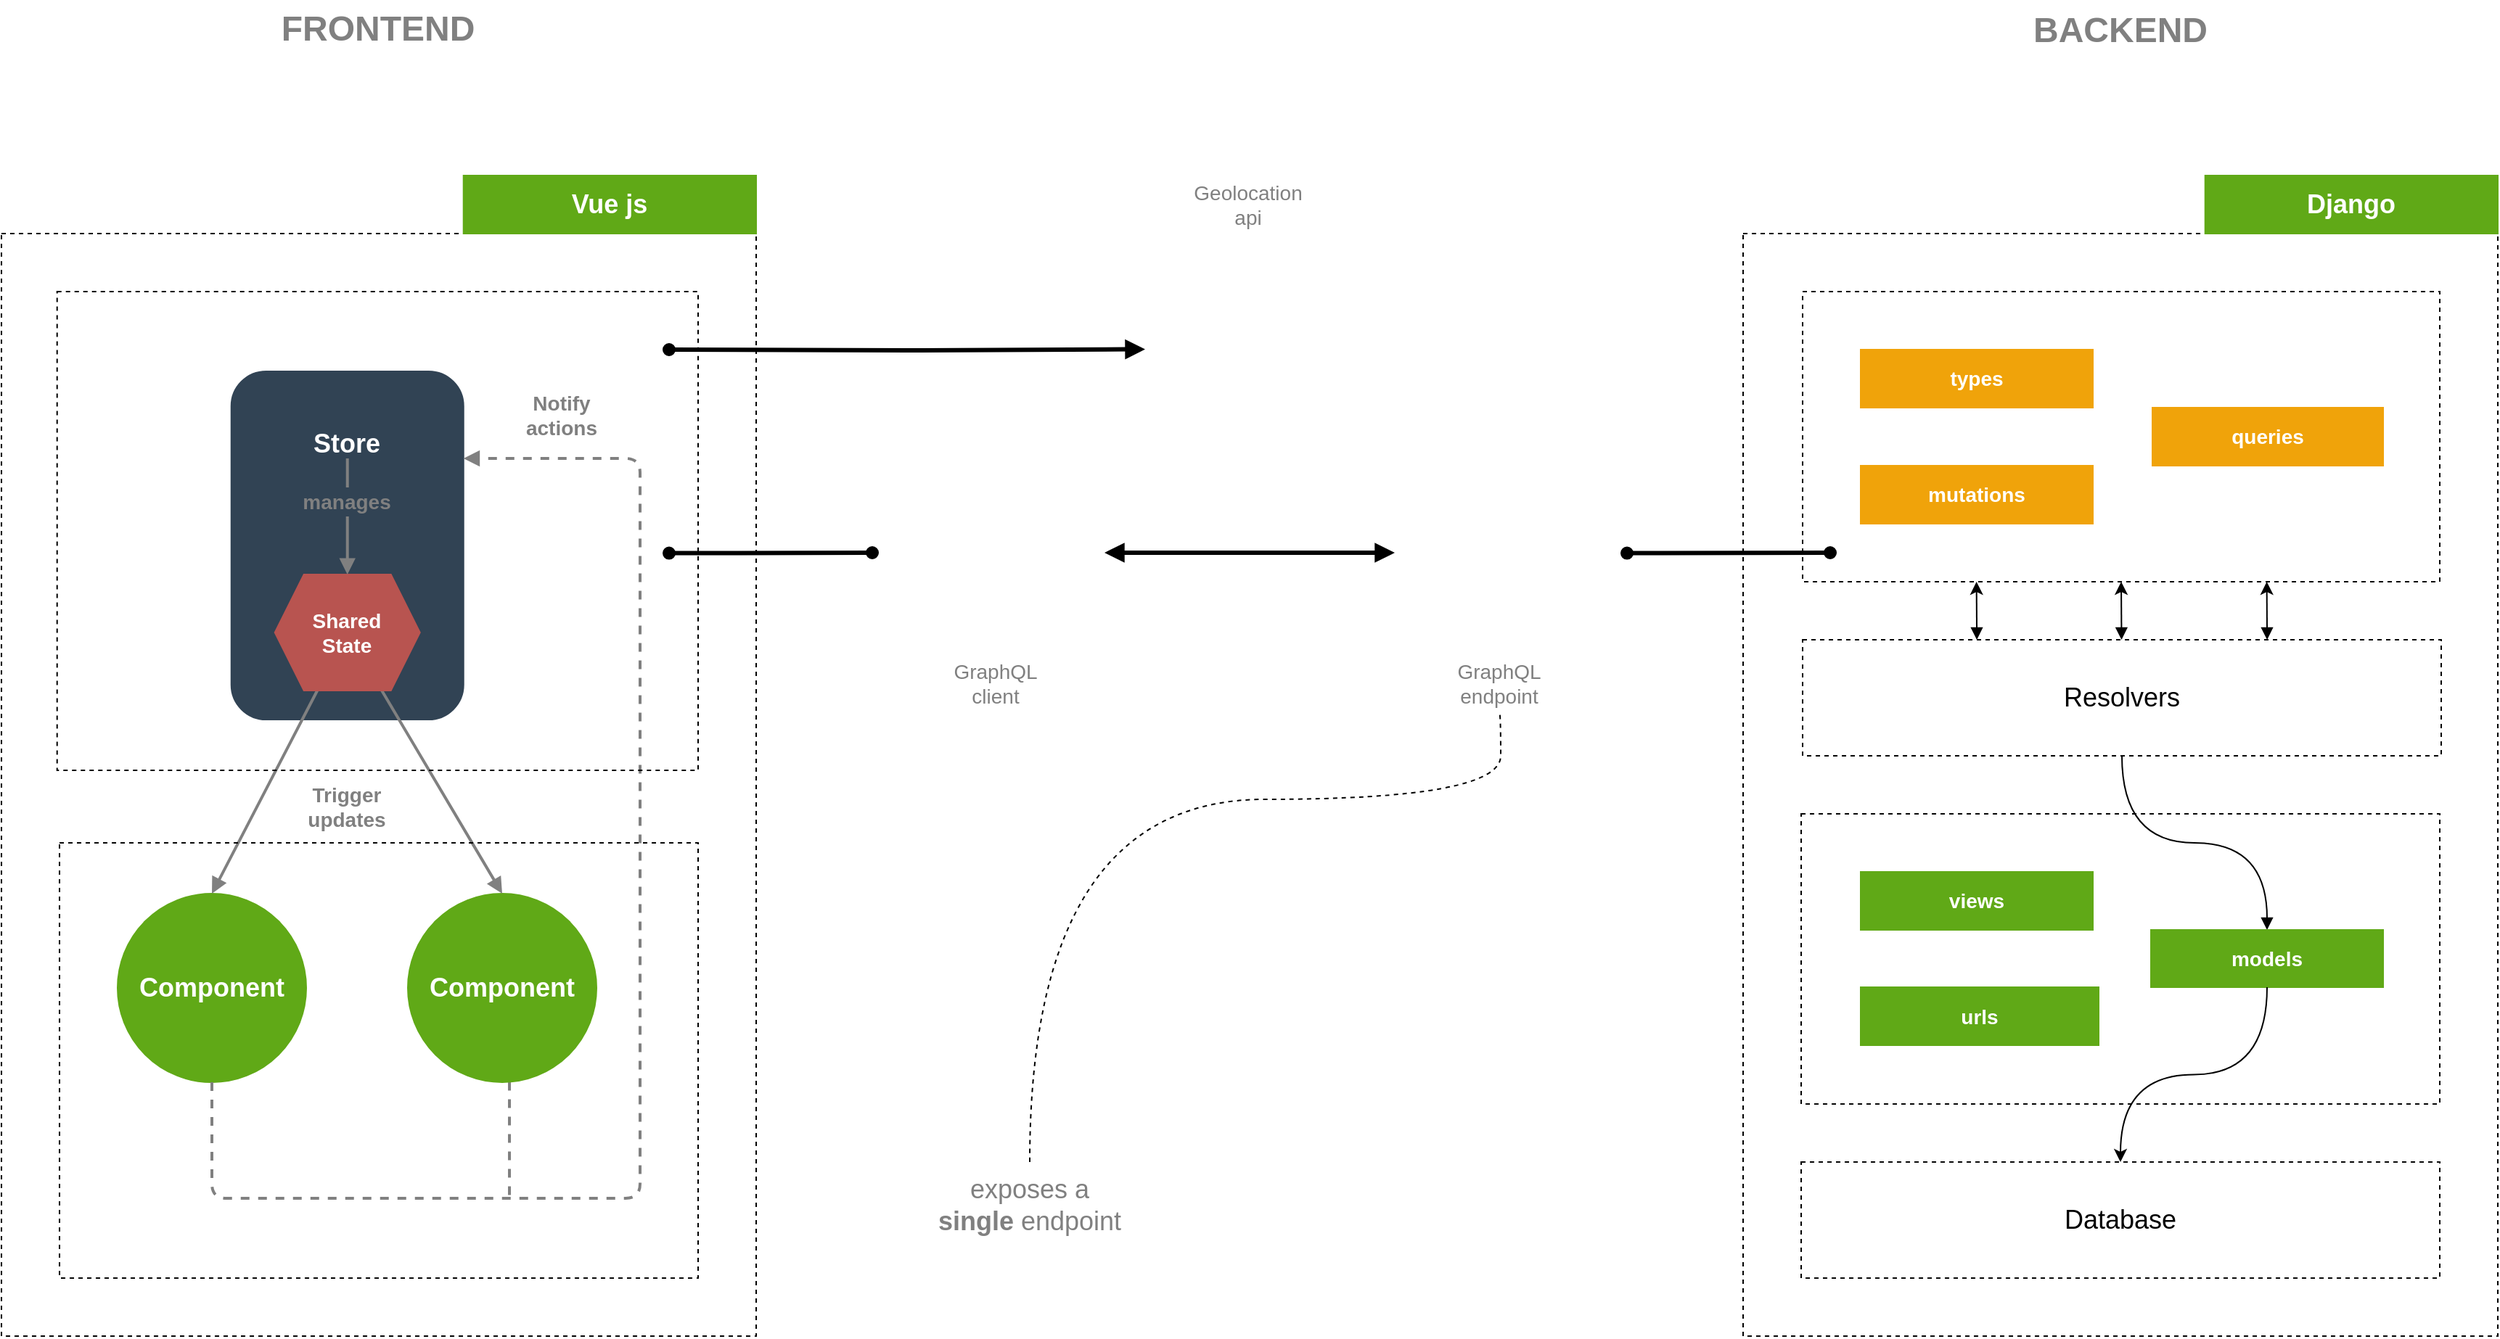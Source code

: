 <mxfile version="14.5.1" type="device"><diagram id="rQ9OxqB2WY4xQxmIF1US" name="Página-1"><mxGraphModel dx="-1886" dy="852" grid="1" gridSize="10" guides="1" tooltips="1" connect="1" arrows="1" fold="1" page="1" pageScale="1" pageWidth="827" pageHeight="1169" math="0" shadow="0"><root><mxCell id="0"/><mxCell id="1" parent="0"/><mxCell id="NLtgAwO32Ov1cVkA-leA-14" value="BACKEND" style="text;html=1;strokeColor=none;align=center;verticalAlign=middle;whiteSpace=wrap;rounded=0;dashed=1;fontStyle=1;fontSize=24;fontColor=#808080;" parent="1" vertex="1"><mxGeometry x="5260" y="40" width="160" height="39.12" as="geometry"/></mxCell><mxCell id="NLtgAwO32Ov1cVkA-leA-27" value="" style="group" parent="1" vertex="1" connectable="0"><mxGeometry x="4520" y="370" width="120" height="160" as="geometry"/></mxCell><mxCell id="NLtgAwO32Ov1cVkA-leA-28" value="" style="shape=image;imageAspect=0;aspect=fixed;verticalLabelPosition=bottom;verticalAlign=top;rounded=0;dashed=1;labelBackgroundColor=none;fillColor=none;gradientColor=none;fontSize=24;fontColor=#808080;image=https://assets.stickpng.com/images/5847fb26cef1014c0b5e48d4.png;" parent="NLtgAwO32Ov1cVkA-leA-27" vertex="1"><mxGeometry width="88.87" height="100" as="geometry"/></mxCell><mxCell id="NLtgAwO32Ov1cVkA-leA-29" value="GraphQL&lt;br style=&quot;font-size: 14px;&quot;&gt;client" style="text;html=1;strokeColor=none;fillColor=none;align=center;verticalAlign=middle;whiteSpace=wrap;rounded=0;dashed=1;labelBackgroundColor=none;fontSize=14;fontColor=#808080;fontStyle=0" parent="NLtgAwO32Ov1cVkA-leA-27" vertex="1"><mxGeometry y="120" width="90" height="40" as="geometry"/></mxCell><mxCell id="NLtgAwO32Ov1cVkA-leA-30" style="edgeStyle=orthogonalEdgeStyle;rounded=0;orthogonalLoop=1;jettySize=auto;html=1;fontSize=18;fontColor=#808080;startArrow=block;startFill=1;endArrow=block;endFill=1;strokeWidth=3;" parent="1" edge="1"><mxGeometry relative="1" as="geometry"><mxPoint x="4640" y="420" as="sourcePoint"/><mxPoint x="4840" y="420" as="targetPoint"/></mxGeometry></mxCell><mxCell id="NLtgAwO32Ov1cVkA-leA-31" style="edgeStyle=orthogonalEdgeStyle;rounded=0;orthogonalLoop=1;jettySize=auto;html=1;startArrow=none;startFill=0;endArrow=none;endFill=0;fontSize=14;fontColor=#808080;curved=1;dashed=1;entryX=0.5;entryY=1;entryDx=0;entryDy=0;" parent="1" source="NLtgAwO32Ov1cVkA-leA-32" target="NLtgAwO32Ov1cVkA-leA-35" edge="1"><mxGeometry relative="1" as="geometry"><mxPoint x="4903" y="510" as="targetPoint"/><Array as="points"><mxPoint x="4589" y="590"/><mxPoint x="4913" y="590"/><mxPoint x="4913" y="530"/></Array></mxGeometry></mxCell><mxCell id="NLtgAwO32Ov1cVkA-leA-32" value="exposes a&lt;br style=&quot;font-size: 18px;&quot;&gt;&lt;b style=&quot;font-size: 18px;&quot;&gt;single&lt;/b&gt; endpoint" style="text;html=1;strokeColor=none;fillColor=none;align=center;verticalAlign=middle;whiteSpace=wrap;rounded=0;dashed=1;labelBackgroundColor=none;fontSize=18;fontColor=#808080;" parent="1" vertex="1"><mxGeometry x="4518" y="840" width="141" height="60" as="geometry"/></mxCell><mxCell id="NLtgAwO32Ov1cVkA-leA-33" value="" style="group" parent="1" vertex="1" connectable="0"><mxGeometry x="4862.0" y="370" width="100" height="160" as="geometry"/></mxCell><mxCell id="NLtgAwO32Ov1cVkA-leA-34" value="" style="shape=image;imageAspect=0;aspect=fixed;verticalLabelPosition=bottom;verticalAlign=top;rounded=0;dashed=1;labelBackgroundColor=none;fillColor=none;gradientColor=none;fontSize=24;fontColor=#808080;image=https://assets.stickpng.com/images/5847fb26cef1014c0b5e48d4.png;" parent="NLtgAwO32Ov1cVkA-leA-33" vertex="1"><mxGeometry x="5.56" width="88.87" height="100" as="geometry"/></mxCell><mxCell id="NLtgAwO32Ov1cVkA-leA-35" value="GraphQL endpoint" style="text;html=1;strokeColor=none;fillColor=none;align=center;verticalAlign=middle;whiteSpace=wrap;rounded=0;dashed=1;labelBackgroundColor=none;fontSize=14;fontColor=#808080;" parent="NLtgAwO32Ov1cVkA-leA-33" vertex="1"><mxGeometry y="120" width="100" height="40" as="geometry"/></mxCell><mxCell id="NLtgAwO32Ov1cVkA-leA-70" value="FRONTEND" style="text;html=1;strokeColor=none;align=center;verticalAlign=middle;whiteSpace=wrap;rounded=0;dashed=1;fontStyle=1;fontSize=24;fontColor=#808080;" parent="1" vertex="1"><mxGeometry x="4059.41" y="39.12" width="161.18" height="40" as="geometry"/></mxCell><mxCell id="NLtgAwO32Ov1cVkA-leA-72" value="" style="endArrow=oval;html=1;strokeWidth=3;fontSize=14;fontColor=#000000;rounded=0;endFill=1;startArrow=oval;startFill=1;" parent="1" edge="1"><mxGeometry width="50" height="50" relative="1" as="geometry"><mxPoint x="5000" y="420.31" as="sourcePoint"/><mxPoint x="5140" y="420.0" as="targetPoint"/></mxGeometry></mxCell><mxCell id="NLtgAwO32Ov1cVkA-leA-74" value="" style="endArrow=oval;html=1;strokeWidth=3;fontSize=14;fontColor=#000000;rounded=0;endFill=1;startArrow=oval;startFill=1;" parent="1" edge="1"><mxGeometry width="50" height="50" relative="1" as="geometry"><mxPoint x="4340" y="420.31" as="sourcePoint"/><mxPoint x="4480" y="420" as="targetPoint"/></mxGeometry></mxCell><mxCell id="NLtgAwO32Ov1cVkA-leA-79" value="" style="group" parent="1" vertex="1" connectable="0"><mxGeometry x="5080" y="200" width="520" height="760" as="geometry"/></mxCell><mxCell id="NLtgAwO32Ov1cVkA-leA-51" value="" style="whiteSpace=wrap;html=1;strokeColor=#000000;fontSize=14;fontColor=#808080;fillColor=none;dashed=1;" parent="NLtgAwO32Ov1cVkA-leA-79" vertex="1"><mxGeometry width="520" height="760" as="geometry"/></mxCell><mxCell id="NLtgAwO32Ov1cVkA-leA-11" value="" style="group" parent="NLtgAwO32Ov1cVkA-leA-79" vertex="1" connectable="0"><mxGeometry x="41" y="40" width="439" height="200" as="geometry"/></mxCell><mxCell id="NLtgAwO32Ov1cVkA-leA-10" value="" style="whiteSpace=wrap;html=1;fillColor=none;dashed=1;" parent="NLtgAwO32Ov1cVkA-leA-11" vertex="1"><mxGeometry width="439" height="200" as="geometry"/></mxCell><mxCell id="NLtgAwO32Ov1cVkA-leA-7" value="types" style="whiteSpace=wrap;html=1;rounded=0;labelBackgroundColor=none;fontSize=14;fontStyle=1;fontColor=#ffffff;fillColor=#F0A30A;strokeColor=#F0A30A;" parent="NLtgAwO32Ov1cVkA-leA-11" vertex="1"><mxGeometry x="40" y="40" width="160" height="40" as="geometry"/></mxCell><mxCell id="NLtgAwO32Ov1cVkA-leA-8" value="queries" style="whiteSpace=wrap;html=1;rounded=0;labelBackgroundColor=none;fontSize=14;fontStyle=1;fontColor=#ffffff;fillColor=#F0A30A;strokeColor=#F0A30A;" parent="NLtgAwO32Ov1cVkA-leA-11" vertex="1"><mxGeometry x="241" y="80" width="159" height="40" as="geometry"/></mxCell><mxCell id="NLtgAwO32Ov1cVkA-leA-9" value="mutations" style="whiteSpace=wrap;html=1;rounded=0;labelBackgroundColor=none;fontSize=14;fontStyle=1;fontColor=#ffffff;fillColor=#F0A30A;strokeColor=#F0A30A;" parent="NLtgAwO32Ov1cVkA-leA-11" vertex="1"><mxGeometry x="40" y="120" width="160" height="40" as="geometry"/></mxCell><mxCell id="NLtgAwO32Ov1cVkA-leA-23" style="rounded=0;orthogonalLoop=1;jettySize=auto;html=1;entryX=0.5;entryY=1;entryDx=0;entryDy=0;startArrow=block;startFill=1;strokeWidth=1;fontSize=18;" parent="NLtgAwO32Ov1cVkA-leA-79" source="NLtgAwO32Ov1cVkA-leA-12" target="NLtgAwO32Ov1cVkA-leA-10" edge="1"><mxGeometry relative="1" as="geometry"/></mxCell><mxCell id="NLtgAwO32Ov1cVkA-leA-12" value="Resolvers" style="whiteSpace=wrap;html=1;dashed=1;strokeColor=#000000;fillColor=none;fontSize=18;" parent="NLtgAwO32Ov1cVkA-leA-79" vertex="1"><mxGeometry x="41" y="280" width="440" height="80" as="geometry"/></mxCell><mxCell id="NLtgAwO32Ov1cVkA-leA-20" style="edgeStyle=orthogonalEdgeStyle;rounded=0;orthogonalLoop=1;jettySize=auto;html=1;entryX=0.5;entryY=1;entryDx=0;entryDy=0;startArrow=block;startFill=1;strokeWidth=1;fontSize=18;curved=1;endArrow=none;endFill=0;" parent="NLtgAwO32Ov1cVkA-leA-79" source="NLtgAwO32Ov1cVkA-leA-18" target="NLtgAwO32Ov1cVkA-leA-12" edge="1"><mxGeometry relative="1" as="geometry"/></mxCell><mxCell id="NLtgAwO32Ov1cVkA-leA-21" value="Database" style="whiteSpace=wrap;html=1;dashed=1;strokeColor=#000000;fillColor=none;fontSize=18;" parent="NLtgAwO32Ov1cVkA-leA-79" vertex="1"><mxGeometry x="40" y="640" width="440" height="80" as="geometry"/></mxCell><mxCell id="NLtgAwO32Ov1cVkA-leA-25" style="rounded=0;orthogonalLoop=1;jettySize=auto;html=1;entryX=0.5;entryY=1;entryDx=0;entryDy=0;startArrow=block;startFill=1;strokeWidth=1;fontSize=18;" parent="NLtgAwO32Ov1cVkA-leA-79" edge="1"><mxGeometry relative="1" as="geometry"><mxPoint x="361.05" y="280" as="sourcePoint"/><mxPoint x="360.8" y="240" as="targetPoint"/></mxGeometry></mxCell><mxCell id="NLtgAwO32Ov1cVkA-leA-26" style="rounded=0;orthogonalLoop=1;jettySize=auto;html=1;entryX=0.5;entryY=1;entryDx=0;entryDy=0;startArrow=block;startFill=1;strokeWidth=1;fontSize=18;" parent="NLtgAwO32Ov1cVkA-leA-79" edge="1"><mxGeometry relative="1" as="geometry"><mxPoint x="161.05" y="280" as="sourcePoint"/><mxPoint x="160.8" y="240" as="targetPoint"/></mxGeometry></mxCell><mxCell id="NLtgAwO32Ov1cVkA-leA-73" value="" style="group" parent="NLtgAwO32Ov1cVkA-leA-79" vertex="1" connectable="0"><mxGeometry x="40" y="400" width="440" height="200" as="geometry"/></mxCell><mxCell id="NLtgAwO32Ov1cVkA-leA-16" value="" style="whiteSpace=wrap;html=1;dashed=1;strokeColor=#000000;fillColor=none;fontSize=18;" parent="NLtgAwO32Ov1cVkA-leA-73" vertex="1"><mxGeometry width="440" height="200" as="geometry"/></mxCell><mxCell id="NLtgAwO32Ov1cVkA-leA-15" value="views" style="whiteSpace=wrap;html=1;rounded=0;labelBackgroundColor=none;fontSize=14;fontStyle=1;fontColor=#ffffff;fillColor=#60A917;strokeColor=#60A917;" parent="NLtgAwO32Ov1cVkA-leA-73" vertex="1"><mxGeometry x="41" y="40" width="160" height="40" as="geometry"/></mxCell><mxCell id="NLtgAwO32Ov1cVkA-leA-17" value="urls" style="whiteSpace=wrap;html=1;rounded=0;labelBackgroundColor=none;fontSize=14;fontStyle=1;fontColor=#ffffff;fillColor=#60A917;strokeColor=#60A917;" parent="NLtgAwO32Ov1cVkA-leA-73" vertex="1"><mxGeometry x="41" y="119.5" width="164" height="40" as="geometry"/></mxCell><mxCell id="NLtgAwO32Ov1cVkA-leA-18" value="models" style="whiteSpace=wrap;html=1;rounded=0;labelBackgroundColor=none;fontSize=14;fontStyle=1;fontColor=#ffffff;fillColor=#60A917;strokeColor=#60A917;" parent="NLtgAwO32Ov1cVkA-leA-73" vertex="1"><mxGeometry x="241" y="80" width="160" height="39.5" as="geometry"/></mxCell><mxCell id="NLtgAwO32Ov1cVkA-leA-22" style="edgeStyle=orthogonalEdgeStyle;curved=1;rounded=0;orthogonalLoop=1;jettySize=auto;html=1;entryX=0.5;entryY=0;entryDx=0;entryDy=0;startArrow=none;startFill=0;strokeWidth=1;fontSize=18;" parent="NLtgAwO32Ov1cVkA-leA-79" source="NLtgAwO32Ov1cVkA-leA-18" target="NLtgAwO32Ov1cVkA-leA-21" edge="1"><mxGeometry relative="1" as="geometry"/></mxCell><mxCell id="rhlbWA5mLFoIi6PgpMLf-4" value="" style="group" parent="1" vertex="1" connectable="0"><mxGeometry x="3880" y="200" width="520" height="760" as="geometry"/></mxCell><mxCell id="NLtgAwO32Ov1cVkA-leA-58" value="" style="whiteSpace=wrap;html=1;strokeColor=#000000;fontSize=14;fontColor=#808080;fillColor=none;dashed=1;" parent="rhlbWA5mLFoIi6PgpMLf-4" vertex="1"><mxGeometry width="520" height="760" as="geometry"/></mxCell><mxCell id="NLtgAwO32Ov1cVkA-leA-52" value="Component" style="ellipse;whiteSpace=wrap;html=1;aspect=fixed;fillColor=#60a917;fontSize=18;fontColor=#ffffff;fontStyle=1;strokeColor=#60A917;" parent="rhlbWA5mLFoIi6PgpMLf-4" vertex="1"><mxGeometry x="80" y="455" width="130" height="130" as="geometry"/></mxCell><mxCell id="NLtgAwO32Ov1cVkA-leA-75" style="edgeStyle=orthogonalEdgeStyle;rounded=1;orthogonalLoop=1;jettySize=auto;html=1;startArrow=none;startFill=0;endArrow=none;endFill=0;strokeWidth=2;fontSize=14;fontColor=#808080;dashed=1;strokeColor=#808080;" parent="rhlbWA5mLFoIi6PgpMLf-4" source="NLtgAwO32Ov1cVkA-leA-53" edge="1"><mxGeometry y="15" as="geometry"><mxPoint x="350" y="665" as="targetPoint"/><Array as="points"><mxPoint x="350" y="665"/></Array></mxGeometry></mxCell><mxCell id="NLtgAwO32Ov1cVkA-leA-53" value="Component" style="ellipse;whiteSpace=wrap;html=1;aspect=fixed;fontSize=18;fontColor=#ffffff;fontStyle=1;fillColor=#60A917;strokeColor=#60A917;" parent="rhlbWA5mLFoIi6PgpMLf-4" vertex="1"><mxGeometry x="280" y="455" width="130" height="130" as="geometry"/></mxCell><mxCell id="NLtgAwO32Ov1cVkA-leA-54" value="" style="rounded=1;whiteSpace=wrap;html=1;fontSize=14;fontColor=#ffffff;strokeColor=#314354;fillColor=#314354;" parent="rhlbWA5mLFoIi6PgpMLf-4" vertex="1"><mxGeometry x="158.36" y="95" width="160" height="240" as="geometry"/></mxCell><mxCell id="NLtgAwO32Ov1cVkA-leA-65" style="edgeStyle=orthogonalEdgeStyle;rounded=1;orthogonalLoop=1;jettySize=auto;html=1;entryX=1;entryY=0.25;entryDx=0;entryDy=0;startArrow=none;startFill=0;endArrow=block;endFill=1;strokeWidth=2;fontSize=18;fontColor=#808080;dashed=1;exitX=0.5;exitY=1;exitDx=0;exitDy=0;strokeColor=#808080;" parent="rhlbWA5mLFoIi6PgpMLf-4" source="NLtgAwO32Ov1cVkA-leA-52" target="NLtgAwO32Ov1cVkA-leA-54" edge="1"><mxGeometry y="15" as="geometry"><Array as="points"><mxPoint x="145" y="665"/><mxPoint x="440" y="665"/><mxPoint x="440" y="155"/></Array></mxGeometry></mxCell><mxCell id="NLtgAwO32Ov1cVkA-leA-59" style="rounded=0;orthogonalLoop=1;jettySize=auto;html=1;entryX=0.5;entryY=0;entryDx=0;entryDy=0;startArrow=none;startFill=0;endArrow=block;endFill=1;strokeWidth=2;fontSize=14;fontColor=#808080;strokeColor=#808080;" parent="rhlbWA5mLFoIi6PgpMLf-4" source="NLtgAwO32Ov1cVkA-leA-55" target="NLtgAwO32Ov1cVkA-leA-52" edge="1"><mxGeometry y="15" as="geometry"/></mxCell><mxCell id="NLtgAwO32Ov1cVkA-leA-60" style="rounded=0;orthogonalLoop=1;jettySize=auto;html=1;entryX=0.5;entryY=0;entryDx=0;entryDy=0;startArrow=none;startFill=0;endArrow=block;endFill=1;strokeWidth=2;fontSize=14;fontColor=#808080;strokeColor=#808080;" parent="rhlbWA5mLFoIi6PgpMLf-4" source="NLtgAwO32Ov1cVkA-leA-55" target="NLtgAwO32Ov1cVkA-leA-53" edge="1"><mxGeometry y="15" as="geometry"/></mxCell><mxCell id="NLtgAwO32Ov1cVkA-leA-55" value="Shared&lt;br style=&quot;font-size: 14px;&quot;&gt;State" style="shape=hexagon;perimeter=hexagonPerimeter2;whiteSpace=wrap;html=1;fixedSize=1;fontSize=14;fontStyle=1;strokeColor=#B85450;fillColor=#B85450;fontColor=#FFFF;" parent="rhlbWA5mLFoIi6PgpMLf-4" vertex="1"><mxGeometry x="188.36" y="235" width="100" height="80" as="geometry"/></mxCell><mxCell id="NLtgAwO32Ov1cVkA-leA-56" value="Store" style="text;html=1;strokeColor=none;fillColor=none;align=center;verticalAlign=middle;whiteSpace=wrap;rounded=0;dashed=1;fontSize=18;fontStyle=1;fontColor=#FFFFFF;" parent="rhlbWA5mLFoIi6PgpMLf-4" vertex="1"><mxGeometry x="218.36" y="135" width="40" height="20" as="geometry"/></mxCell><mxCell id="NLtgAwO32Ov1cVkA-leA-63" style="edgeStyle=none;rounded=0;orthogonalLoop=1;jettySize=auto;html=1;entryX=0.5;entryY=0;entryDx=0;entryDy=0;startArrow=none;startFill=0;endArrow=block;endFill=1;strokeWidth=2;fontSize=14;fontColor=#808080;strokeColor=#808080;" parent="rhlbWA5mLFoIi6PgpMLf-4" source="NLtgAwO32Ov1cVkA-leA-57" target="NLtgAwO32Ov1cVkA-leA-55" edge="1"><mxGeometry x="3.36" y="15" as="geometry"/></mxCell><mxCell id="NLtgAwO32Ov1cVkA-leA-57" value="manages" style="text;html=1;strokeColor=none;fillColor=none;align=center;verticalAlign=middle;whiteSpace=wrap;rounded=0;dashed=1;fontSize=14;fontStyle=1;fontColor=#808080;" parent="rhlbWA5mLFoIi6PgpMLf-4" vertex="1"><mxGeometry x="218.36" y="175" width="40" height="20" as="geometry"/></mxCell><mxCell id="NLtgAwO32Ov1cVkA-leA-64" style="edgeStyle=none;rounded=0;orthogonalLoop=1;jettySize=auto;html=1;entryX=0.5;entryY=0;entryDx=0;entryDy=0;startArrow=none;startFill=0;endArrow=none;endFill=0;strokeColor=#808080;strokeWidth=2;fontSize=14;fontColor=#808080;" parent="rhlbWA5mLFoIi6PgpMLf-4" source="NLtgAwO32Ov1cVkA-leA-56" target="NLtgAwO32Ov1cVkA-leA-57" edge="1"><mxGeometry y="15" as="geometry"/></mxCell><mxCell id="NLtgAwO32Ov1cVkA-leA-61" value="Text" style="text;html=1;strokeColor=none;fillColor=none;align=center;verticalAlign=middle;whiteSpace=wrap;rounded=0;fontSize=14;fontColor=#FFFF;" parent="rhlbWA5mLFoIi6PgpMLf-4" vertex="1"><mxGeometry x="215" y="395" width="40" height="20" as="geometry"/></mxCell><mxCell id="NLtgAwO32Ov1cVkA-leA-62" value="Trigger&lt;br&gt;updates" style="text;html=1;strokeColor=none;fillColor=none;align=center;verticalAlign=middle;whiteSpace=wrap;rounded=0;fontSize=14;fontStyle=1;fontColor=#808080;" parent="rhlbWA5mLFoIi6PgpMLf-4" vertex="1"><mxGeometry x="203.36" y="375" width="70" height="40" as="geometry"/></mxCell><mxCell id="NLtgAwO32Ov1cVkA-leA-69" value="Notify&lt;br style=&quot;font-size: 14px&quot;&gt;actions" style="text;html=1;strokeColor=none;fillColor=none;align=center;verticalAlign=middle;whiteSpace=wrap;rounded=0;fontSize=14;fontColor=#808080;fontStyle=1" parent="rhlbWA5mLFoIi6PgpMLf-4" vertex="1"><mxGeometry x="340.59" y="105" width="90" height="40" as="geometry"/></mxCell><mxCell id="ZCfW7sfCY6uOmkFjVWIn-10" value="" style="whiteSpace=wrap;html=1;fillColor=none;dashed=1;" vertex="1" parent="rhlbWA5mLFoIi6PgpMLf-4"><mxGeometry x="38.36" y="40" width="441.64" height="330" as="geometry"/></mxCell><mxCell id="ZCfW7sfCY6uOmkFjVWIn-11" value="" style="whiteSpace=wrap;html=1;dashed=1;strokeColor=#000000;fillColor=none;" vertex="1" parent="rhlbWA5mLFoIi6PgpMLf-4"><mxGeometry x="40" y="420" width="440" height="300" as="geometry"/></mxCell><mxCell id="ZCfW7sfCY6uOmkFjVWIn-3" value="" style="shape=image;verticalLabelPosition=bottom;labelBackgroundColor=#ffffff;verticalAlign=top;aspect=fixed;imageAspect=0;image=https://miro.medium.com/max/1000/1*lAR9Uh_gJ7dp23e0vhy5Hg.png;" vertex="1" parent="1"><mxGeometry x="4668" y="208.5" width="142.5" height="142.5" as="geometry"/></mxCell><mxCell id="ZCfW7sfCY6uOmkFjVWIn-6" value="Geolocation api" style="text;html=1;strokeColor=none;fillColor=none;align=center;verticalAlign=middle;whiteSpace=wrap;rounded=0;dashed=1;labelBackgroundColor=none;fontSize=14;fontColor=#808080;fontStyle=0" vertex="1" parent="1"><mxGeometry x="4694.25" y="160" width="90" height="40" as="geometry"/></mxCell><mxCell id="ZCfW7sfCY6uOmkFjVWIn-12" style="edgeStyle=orthogonalEdgeStyle;rounded=0;orthogonalLoop=1;jettySize=auto;html=1;fontSize=18;fontColor=#808080;startArrow=oval;startFill=1;endArrow=block;endFill=1;strokeWidth=3;entryX=0;entryY=0.5;entryDx=0;entryDy=0;" edge="1" parent="1" target="ZCfW7sfCY6uOmkFjVWIn-3"><mxGeometry relative="1" as="geometry"><mxPoint x="4340" y="280" as="sourcePoint"/><mxPoint x="4540" y="280" as="targetPoint"/></mxGeometry></mxCell><mxCell id="NLtgAwO32Ov1cVkA-leA-77" value="Vue js" style="whiteSpace=wrap;html=1;rounded=0;labelBackgroundColor=none;fontSize=18;fontStyle=1;fontColor=#ffffff;fillColor=#60A917;strokeColor=#60A917;" parent="1" vertex="1"><mxGeometry x="4198.36" y="160" width="201.64" height="40" as="geometry"/></mxCell><mxCell id="NLtgAwO32Ov1cVkA-leA-13" value="Django" style="whiteSpace=wrap;html=1;rounded=0;labelBackgroundColor=none;fontSize=18;fontStyle=1;fontColor=#ffffff;fillColor=#60A917;strokeColor=#60A917;" parent="1" vertex="1"><mxGeometry x="5398.36" y="160" width="201.64" height="40" as="geometry"/></mxCell></root></mxGraphModel></diagram></mxfile>